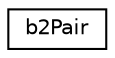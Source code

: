 digraph "Graphical Class Hierarchy"
{
 // LATEX_PDF_SIZE
  edge [fontname="Helvetica",fontsize="10",labelfontname="Helvetica",labelfontsize="10"];
  node [fontname="Helvetica",fontsize="10",shape=record];
  rankdir="LR";
  Node0 [label="b2Pair",height=0.2,width=0.4,color="black", fillcolor="white", style="filled",URL="$structb2Pair.html",tooltip=" "];
}
